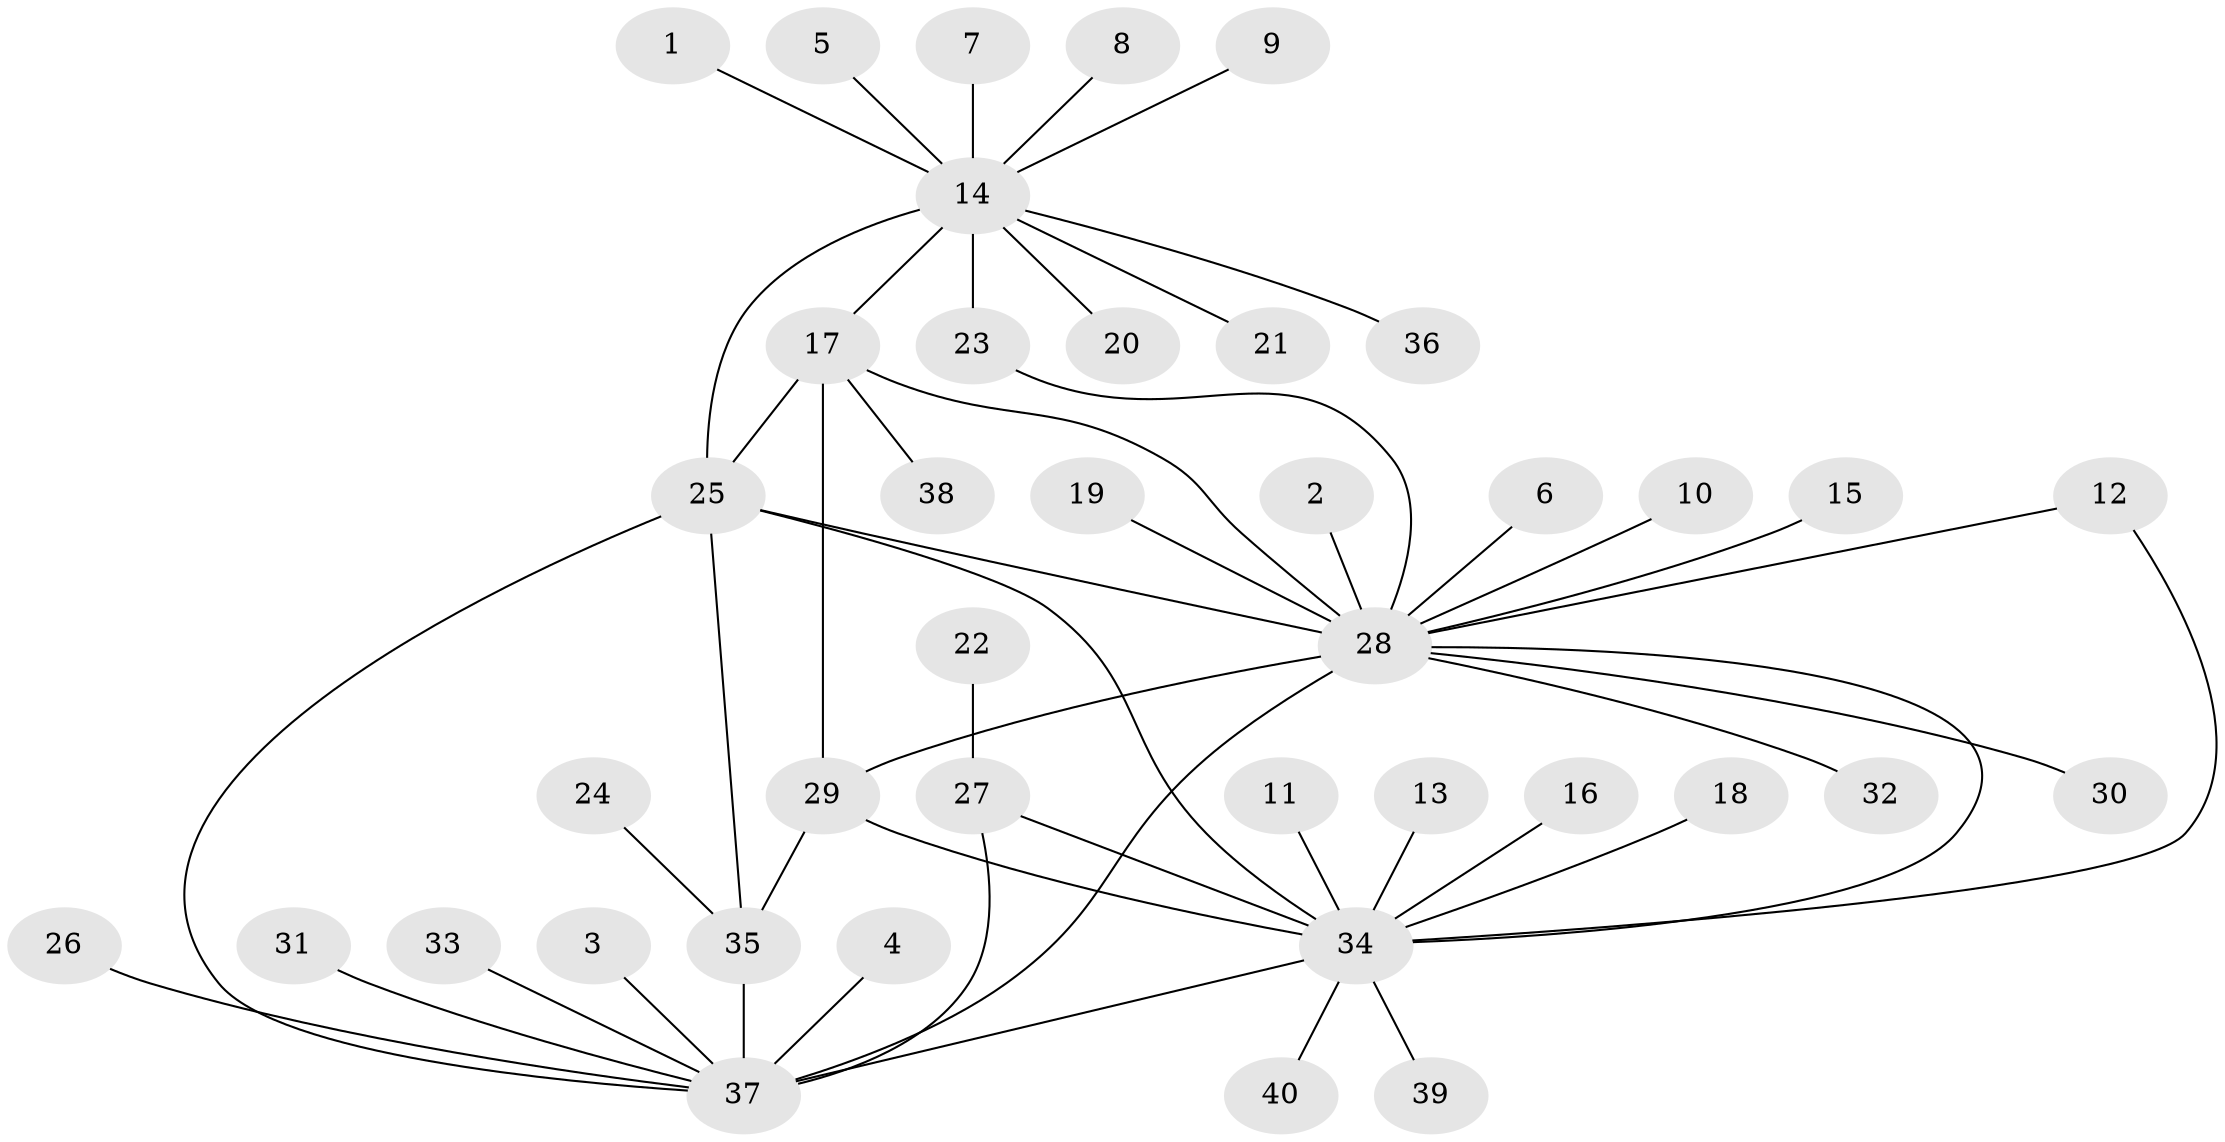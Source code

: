 // original degree distribution, {3: 0.0625, 10: 0.025, 13: 0.0125, 4: 0.075, 9: 0.025, 8: 0.05, 5: 0.0125, 7: 0.025, 6: 0.0125, 1: 0.5625, 2: 0.1375}
// Generated by graph-tools (version 1.1) at 2025/50/03/09/25 03:50:34]
// undirected, 40 vertices, 51 edges
graph export_dot {
graph [start="1"]
  node [color=gray90,style=filled];
  1;
  2;
  3;
  4;
  5;
  6;
  7;
  8;
  9;
  10;
  11;
  12;
  13;
  14;
  15;
  16;
  17;
  18;
  19;
  20;
  21;
  22;
  23;
  24;
  25;
  26;
  27;
  28;
  29;
  30;
  31;
  32;
  33;
  34;
  35;
  36;
  37;
  38;
  39;
  40;
  1 -- 14 [weight=1.0];
  2 -- 28 [weight=1.0];
  3 -- 37 [weight=1.0];
  4 -- 37 [weight=1.0];
  5 -- 14 [weight=1.0];
  6 -- 28 [weight=1.0];
  7 -- 14 [weight=1.0];
  8 -- 14 [weight=1.0];
  9 -- 14 [weight=1.0];
  10 -- 28 [weight=1.0];
  11 -- 34 [weight=1.0];
  12 -- 28 [weight=1.0];
  12 -- 34 [weight=1.0];
  13 -- 34 [weight=1.0];
  14 -- 17 [weight=2.0];
  14 -- 20 [weight=1.0];
  14 -- 21 [weight=1.0];
  14 -- 23 [weight=1.0];
  14 -- 25 [weight=1.0];
  14 -- 36 [weight=1.0];
  15 -- 28 [weight=1.0];
  16 -- 34 [weight=1.0];
  17 -- 25 [weight=2.0];
  17 -- 28 [weight=1.0];
  17 -- 29 [weight=1.0];
  17 -- 38 [weight=1.0];
  18 -- 34 [weight=1.0];
  19 -- 28 [weight=1.0];
  22 -- 27 [weight=1.0];
  23 -- 28 [weight=1.0];
  24 -- 35 [weight=1.0];
  25 -- 28 [weight=1.0];
  25 -- 34 [weight=1.0];
  25 -- 35 [weight=1.0];
  25 -- 37 [weight=1.0];
  26 -- 37 [weight=1.0];
  27 -- 34 [weight=1.0];
  27 -- 37 [weight=1.0];
  28 -- 29 [weight=2.0];
  28 -- 30 [weight=1.0];
  28 -- 32 [weight=1.0];
  28 -- 34 [weight=1.0];
  28 -- 37 [weight=2.0];
  29 -- 34 [weight=1.0];
  29 -- 35 [weight=3.0];
  31 -- 37 [weight=1.0];
  33 -- 37 [weight=1.0];
  34 -- 37 [weight=1.0];
  34 -- 39 [weight=1.0];
  34 -- 40 [weight=1.0];
  35 -- 37 [weight=1.0];
}
